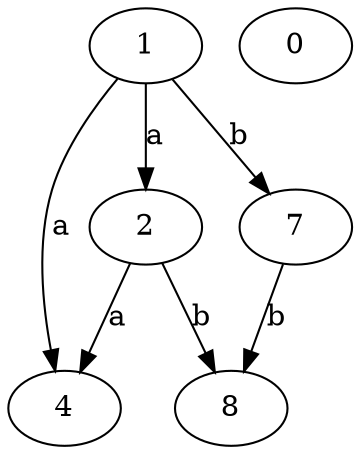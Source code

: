 strict digraph  {
2;
4;
0;
1;
7;
8;
2 -> 4  [label=a];
2 -> 8  [label=b];
1 -> 2  [label=a];
1 -> 4  [label=a];
1 -> 7  [label=b];
7 -> 8  [label=b];
}
